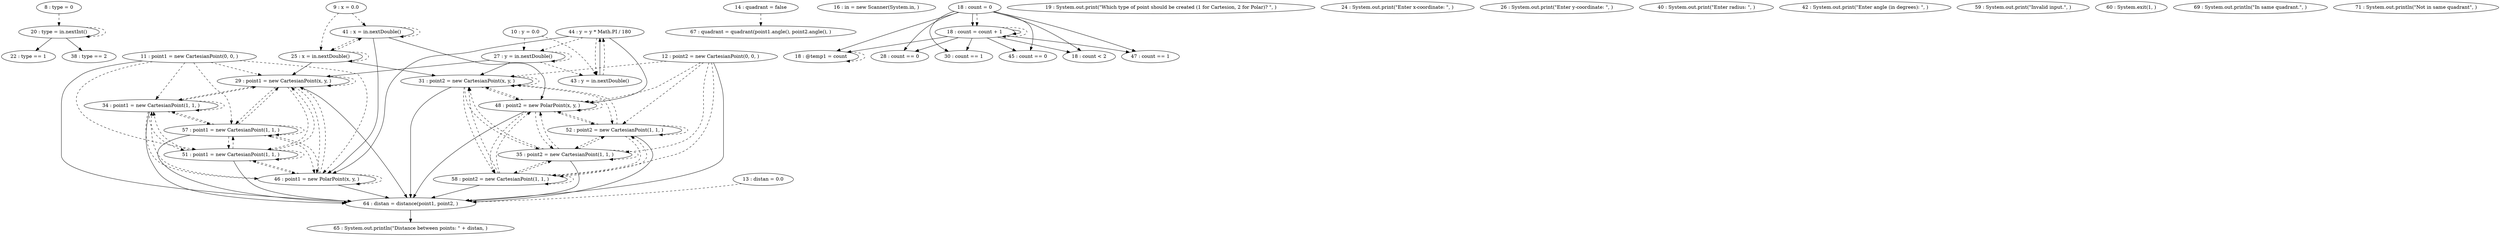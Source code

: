 digraph G {
"8 : type = 0"
"8 : type = 0" -> "20 : type = in.nextInt()" [style=dashed]
"9 : x = 0.0"
"9 : x = 0.0" -> "41 : x = in.nextDouble()" [style=dashed]
"9 : x = 0.0" -> "25 : x = in.nextDouble()" [style=dashed]
"10 : y = 0.0"
"10 : y = 0.0" -> "27 : y = in.nextDouble()" [style=dashed]
"10 : y = 0.0" -> "43 : y = in.nextDouble()" [style=dashed]
"11 : point1 = new CartesianPoint(0, 0, )"
"11 : point1 = new CartesianPoint(0, 0, )" -> "64 : distan = distance(point1, point2, )"
"11 : point1 = new CartesianPoint(0, 0, )" -> "34 : point1 = new CartesianPoint(1, 1, )" [style=dashed]
"11 : point1 = new CartesianPoint(0, 0, )" -> "57 : point1 = new CartesianPoint(1, 1, )" [style=dashed]
"11 : point1 = new CartesianPoint(0, 0, )" -> "29 : point1 = new CartesianPoint(x, y, )" [style=dashed]
"11 : point1 = new CartesianPoint(0, 0, )" -> "46 : point1 = new PolarPoint(x, y, )" [style=dashed]
"11 : point1 = new CartesianPoint(0, 0, )" -> "51 : point1 = new CartesianPoint(1, 1, )" [style=dashed]
"12 : point2 = new CartesianPoint(0, 0, )"
"12 : point2 = new CartesianPoint(0, 0, )" -> "64 : distan = distance(point1, point2, )"
"12 : point2 = new CartesianPoint(0, 0, )" -> "48 : point2 = new PolarPoint(x, y, )" [style=dashed]
"12 : point2 = new CartesianPoint(0, 0, )" -> "52 : point2 = new CartesianPoint(1, 1, )" [style=dashed]
"12 : point2 = new CartesianPoint(0, 0, )" -> "58 : point2 = new CartesianPoint(1, 1, )" [style=dashed]
"12 : point2 = new CartesianPoint(0, 0, )" -> "35 : point2 = new CartesianPoint(1, 1, )" [style=dashed]
"12 : point2 = new CartesianPoint(0, 0, )" -> "31 : point2 = new CartesianPoint(x, y, )" [style=dashed]
"13 : distan = 0.0"
"13 : distan = 0.0" -> "64 : distan = distance(point1, point2, )" [style=dashed]
"14 : quadrant = false"
"14 : quadrant = false" -> "67 : quadrant = quadrant(point1.angle(), point2.angle(), )" [style=dashed]
"16 : in = new Scanner(System.in, )"
"18 : count = 0"
"18 : count = 0" -> "18 : @temp1 = count"
"18 : count = 0" -> "28 : count == 0"
"18 : count = 0" -> "30 : count == 1"
"18 : count = 0" -> "45 : count == 0"
"18 : count = 0" -> "18 : count = count + 1"
"18 : count = 0" -> "18 : count < 2"
"18 : count = 0" -> "47 : count == 1"
"18 : count = 0" -> "18 : count = count + 1" [style=dashed]
"18 : count < 2"
"19 : System.out.print(\"Which type of point should be created (1 for Cartesion, 2 for Polar)? \", )"
"20 : type = in.nextInt()"
"20 : type = in.nextInt()" -> "22 : type == 1"
"20 : type = in.nextInt()" -> "38 : type == 2"
"20 : type = in.nextInt()" -> "20 : type = in.nextInt()" [style=dashed]
"22 : type == 1"
"64 : distan = distance(point1, point2, )"
"64 : distan = distance(point1, point2, )" -> "65 : System.out.println(\"Distance between points: \" + distan, )"
"65 : System.out.println(\"Distance between points: \" + distan, )"
"67 : quadrant = quadrant(point1.angle(), point2.angle(), )"
"24 : System.out.print(\"Enter x-coordinate: \", )"
"25 : x = in.nextDouble()"
"25 : x = in.nextDouble()" -> "29 : point1 = new CartesianPoint(x, y, )"
"25 : x = in.nextDouble()" -> "31 : point2 = new CartesianPoint(x, y, )"
"25 : x = in.nextDouble()" -> "41 : x = in.nextDouble()" [style=dashed]
"25 : x = in.nextDouble()" -> "25 : x = in.nextDouble()" [style=dashed]
"26 : System.out.print(\"Enter y-coordinate: \", )"
"27 : y = in.nextDouble()"
"27 : y = in.nextDouble()" -> "29 : point1 = new CartesianPoint(x, y, )"
"27 : y = in.nextDouble()" -> "31 : point2 = new CartesianPoint(x, y, )"
"27 : y = in.nextDouble()" -> "27 : y = in.nextDouble()" [style=dashed]
"27 : y = in.nextDouble()" -> "43 : y = in.nextDouble()" [style=dashed]
"28 : count == 0"
"29 : point1 = new CartesianPoint(x, y, )"
"29 : point1 = new CartesianPoint(x, y, )" -> "64 : distan = distance(point1, point2, )"
"29 : point1 = new CartesianPoint(x, y, )" -> "34 : point1 = new CartesianPoint(1, 1, )" [style=dashed]
"29 : point1 = new CartesianPoint(x, y, )" -> "57 : point1 = new CartesianPoint(1, 1, )" [style=dashed]
"29 : point1 = new CartesianPoint(x, y, )" -> "29 : point1 = new CartesianPoint(x, y, )" [style=dashed]
"29 : point1 = new CartesianPoint(x, y, )" -> "46 : point1 = new PolarPoint(x, y, )" [style=dashed]
"29 : point1 = new CartesianPoint(x, y, )" -> "51 : point1 = new CartesianPoint(1, 1, )" [style=dashed]
"30 : count == 1"
"31 : point2 = new CartesianPoint(x, y, )"
"31 : point2 = new CartesianPoint(x, y, )" -> "64 : distan = distance(point1, point2, )"
"31 : point2 = new CartesianPoint(x, y, )" -> "48 : point2 = new PolarPoint(x, y, )" [style=dashed]
"31 : point2 = new CartesianPoint(x, y, )" -> "52 : point2 = new CartesianPoint(1, 1, )" [style=dashed]
"31 : point2 = new CartesianPoint(x, y, )" -> "58 : point2 = new CartesianPoint(1, 1, )" [style=dashed]
"31 : point2 = new CartesianPoint(x, y, )" -> "35 : point2 = new CartesianPoint(1, 1, )" [style=dashed]
"31 : point2 = new CartesianPoint(x, y, )" -> "31 : point2 = new CartesianPoint(x, y, )" [style=dashed]
"34 : point1 = new CartesianPoint(1, 1, )"
"34 : point1 = new CartesianPoint(1, 1, )" -> "64 : distan = distance(point1, point2, )"
"34 : point1 = new CartesianPoint(1, 1, )" -> "34 : point1 = new CartesianPoint(1, 1, )" [style=dashed]
"34 : point1 = new CartesianPoint(1, 1, )" -> "57 : point1 = new CartesianPoint(1, 1, )" [style=dashed]
"34 : point1 = new CartesianPoint(1, 1, )" -> "29 : point1 = new CartesianPoint(x, y, )" [style=dashed]
"34 : point1 = new CartesianPoint(1, 1, )" -> "46 : point1 = new PolarPoint(x, y, )" [style=dashed]
"34 : point1 = new CartesianPoint(1, 1, )" -> "51 : point1 = new CartesianPoint(1, 1, )" [style=dashed]
"35 : point2 = new CartesianPoint(1, 1, )"
"35 : point2 = new CartesianPoint(1, 1, )" -> "64 : distan = distance(point1, point2, )"
"35 : point2 = new CartesianPoint(1, 1, )" -> "48 : point2 = new PolarPoint(x, y, )" [style=dashed]
"35 : point2 = new CartesianPoint(1, 1, )" -> "52 : point2 = new CartesianPoint(1, 1, )" [style=dashed]
"35 : point2 = new CartesianPoint(1, 1, )" -> "58 : point2 = new CartesianPoint(1, 1, )" [style=dashed]
"35 : point2 = new CartesianPoint(1, 1, )" -> "35 : point2 = new CartesianPoint(1, 1, )" [style=dashed]
"35 : point2 = new CartesianPoint(1, 1, )" -> "31 : point2 = new CartesianPoint(x, y, )" [style=dashed]
"38 : type == 2"
"40 : System.out.print(\"Enter radius: \", )"
"41 : x = in.nextDouble()"
"41 : x = in.nextDouble()" -> "48 : point2 = new PolarPoint(x, y, )"
"41 : x = in.nextDouble()" -> "46 : point1 = new PolarPoint(x, y, )"
"41 : x = in.nextDouble()" -> "41 : x = in.nextDouble()" [style=dashed]
"41 : x = in.nextDouble()" -> "25 : x = in.nextDouble()" [style=dashed]
"42 : System.out.print(\"Enter angle (in degrees): \", )"
"43 : y = in.nextDouble()"
"43 : y = in.nextDouble()" -> "44 : y = y * Math.PI / 180"
"43 : y = in.nextDouble()" -> "44 : y = y * Math.PI / 180" [style=dashed]
"44 : y = y * Math.PI / 180"
"44 : y = y * Math.PI / 180" -> "48 : point2 = new PolarPoint(x, y, )"
"44 : y = y * Math.PI / 180" -> "46 : point1 = new PolarPoint(x, y, )"
"44 : y = y * Math.PI / 180" -> "27 : y = in.nextDouble()" [style=dashed]
"44 : y = y * Math.PI / 180" -> "43 : y = in.nextDouble()" [style=dashed]
"45 : count == 0"
"46 : point1 = new PolarPoint(x, y, )"
"46 : point1 = new PolarPoint(x, y, )" -> "64 : distan = distance(point1, point2, )"
"46 : point1 = new PolarPoint(x, y, )" -> "34 : point1 = new CartesianPoint(1, 1, )" [style=dashed]
"46 : point1 = new PolarPoint(x, y, )" -> "57 : point1 = new CartesianPoint(1, 1, )" [style=dashed]
"46 : point1 = new PolarPoint(x, y, )" -> "29 : point1 = new CartesianPoint(x, y, )" [style=dashed]
"46 : point1 = new PolarPoint(x, y, )" -> "46 : point1 = new PolarPoint(x, y, )" [style=dashed]
"46 : point1 = new PolarPoint(x, y, )" -> "51 : point1 = new CartesianPoint(1, 1, )" [style=dashed]
"47 : count == 1"
"48 : point2 = new PolarPoint(x, y, )"
"48 : point2 = new PolarPoint(x, y, )" -> "64 : distan = distance(point1, point2, )"
"48 : point2 = new PolarPoint(x, y, )" -> "48 : point2 = new PolarPoint(x, y, )" [style=dashed]
"48 : point2 = new PolarPoint(x, y, )" -> "52 : point2 = new CartesianPoint(1, 1, )" [style=dashed]
"48 : point2 = new PolarPoint(x, y, )" -> "58 : point2 = new CartesianPoint(1, 1, )" [style=dashed]
"48 : point2 = new PolarPoint(x, y, )" -> "35 : point2 = new CartesianPoint(1, 1, )" [style=dashed]
"48 : point2 = new PolarPoint(x, y, )" -> "31 : point2 = new CartesianPoint(x, y, )" [style=dashed]
"51 : point1 = new CartesianPoint(1, 1, )"
"51 : point1 = new CartesianPoint(1, 1, )" -> "64 : distan = distance(point1, point2, )"
"51 : point1 = new CartesianPoint(1, 1, )" -> "34 : point1 = new CartesianPoint(1, 1, )" [style=dashed]
"51 : point1 = new CartesianPoint(1, 1, )" -> "57 : point1 = new CartesianPoint(1, 1, )" [style=dashed]
"51 : point1 = new CartesianPoint(1, 1, )" -> "29 : point1 = new CartesianPoint(x, y, )" [style=dashed]
"51 : point1 = new CartesianPoint(1, 1, )" -> "46 : point1 = new PolarPoint(x, y, )" [style=dashed]
"51 : point1 = new CartesianPoint(1, 1, )" -> "51 : point1 = new CartesianPoint(1, 1, )" [style=dashed]
"52 : point2 = new CartesianPoint(1, 1, )"
"52 : point2 = new CartesianPoint(1, 1, )" -> "64 : distan = distance(point1, point2, )"
"52 : point2 = new CartesianPoint(1, 1, )" -> "48 : point2 = new PolarPoint(x, y, )" [style=dashed]
"52 : point2 = new CartesianPoint(1, 1, )" -> "52 : point2 = new CartesianPoint(1, 1, )" [style=dashed]
"52 : point2 = new CartesianPoint(1, 1, )" -> "58 : point2 = new CartesianPoint(1, 1, )" [style=dashed]
"52 : point2 = new CartesianPoint(1, 1, )" -> "35 : point2 = new CartesianPoint(1, 1, )" [style=dashed]
"52 : point2 = new CartesianPoint(1, 1, )" -> "31 : point2 = new CartesianPoint(x, y, )" [style=dashed]
"57 : point1 = new CartesianPoint(1, 1, )"
"57 : point1 = new CartesianPoint(1, 1, )" -> "64 : distan = distance(point1, point2, )"
"57 : point1 = new CartesianPoint(1, 1, )" -> "34 : point1 = new CartesianPoint(1, 1, )" [style=dashed]
"57 : point1 = new CartesianPoint(1, 1, )" -> "57 : point1 = new CartesianPoint(1, 1, )" [style=dashed]
"57 : point1 = new CartesianPoint(1, 1, )" -> "29 : point1 = new CartesianPoint(x, y, )" [style=dashed]
"57 : point1 = new CartesianPoint(1, 1, )" -> "46 : point1 = new PolarPoint(x, y, )" [style=dashed]
"57 : point1 = new CartesianPoint(1, 1, )" -> "51 : point1 = new CartesianPoint(1, 1, )" [style=dashed]
"58 : point2 = new CartesianPoint(1, 1, )"
"58 : point2 = new CartesianPoint(1, 1, )" -> "64 : distan = distance(point1, point2, )"
"58 : point2 = new CartesianPoint(1, 1, )" -> "48 : point2 = new PolarPoint(x, y, )" [style=dashed]
"58 : point2 = new CartesianPoint(1, 1, )" -> "52 : point2 = new CartesianPoint(1, 1, )" [style=dashed]
"58 : point2 = new CartesianPoint(1, 1, )" -> "58 : point2 = new CartesianPoint(1, 1, )" [style=dashed]
"58 : point2 = new CartesianPoint(1, 1, )" -> "35 : point2 = new CartesianPoint(1, 1, )" [style=dashed]
"58 : point2 = new CartesianPoint(1, 1, )" -> "31 : point2 = new CartesianPoint(x, y, )" [style=dashed]
"59 : System.out.print(\"Invalid input.\", )"
"60 : System.exit(1, )"
"18 : @temp1 = count"
"18 : @temp1 = count" -> "18 : @temp1 = count" [style=dashed]
"18 : count = count + 1"
"18 : count = count + 1" -> "18 : @temp1 = count"
"18 : count = count + 1" -> "28 : count == 0"
"18 : count = count + 1" -> "30 : count == 1"
"18 : count = count + 1" -> "45 : count == 0"
"18 : count = count + 1" -> "18 : count = count + 1"
"18 : count = count + 1" -> "18 : count < 2"
"18 : count = count + 1" -> "47 : count == 1"
"18 : count = count + 1" -> "18 : count = count + 1" [style=dashed]
"69 : System.out.println(\"In same quadrant.\", )"
"71 : System.out.println(\"Not in same quadrant\", )"
}